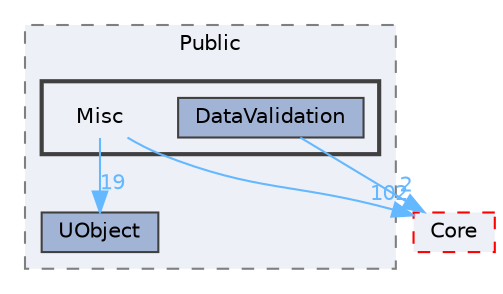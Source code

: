 digraph "Misc"
{
 // INTERACTIVE_SVG=YES
 // LATEX_PDF_SIZE
  bgcolor="transparent";
  edge [fontname=Helvetica,fontsize=10,labelfontname=Helvetica,labelfontsize=10];
  node [fontname=Helvetica,fontsize=10,shape=box,height=0.2,width=0.4];
  compound=true
  subgraph clusterdir_d202bf4e5fb27d15ff316e07c12c4ca6 {
    graph [ bgcolor="#edf0f7", pencolor="grey50", label="Public", fontname=Helvetica,fontsize=10 style="filled,dashed", URL="dir_d202bf4e5fb27d15ff316e07c12c4ca6.html",tooltip=""]
  dir_ec27b519b3809192a49df3b925bdab7c [label="UObject", fillcolor="#a2b4d6", color="grey25", style="filled", URL="dir_ec27b519b3809192a49df3b925bdab7c.html",tooltip=""];
  subgraph clusterdir_36ef1054cb691a33e11e2a36b0b8ef49 {
    graph [ bgcolor="#edf0f7", pencolor="grey25", label="", fontname=Helvetica,fontsize=10 style="filled,bold", URL="dir_36ef1054cb691a33e11e2a36b0b8ef49.html",tooltip=""]
    dir_36ef1054cb691a33e11e2a36b0b8ef49 [shape=plaintext, label="Misc"];
  dir_05ff5f2dd7da44c0f44b3974988caee3 [label="DataValidation", fillcolor="#a2b4d6", color="grey25", style="filled", URL="dir_05ff5f2dd7da44c0f44b3974988caee3.html",tooltip=""];
  }
  }
  dir_0e6cddcc9caa1238c7f3774224afaa45 [label="Core", fillcolor="#edf0f7", color="red", style="filled,dashed", URL="dir_0e6cddcc9caa1238c7f3774224afaa45.html",tooltip=""];
  dir_36ef1054cb691a33e11e2a36b0b8ef49->dir_0e6cddcc9caa1238c7f3774224afaa45 [headlabel="102", labeldistance=1.5 headhref="dir_000650_000266.html" href="dir_000650_000266.html" color="steelblue1" fontcolor="steelblue1"];
  dir_36ef1054cb691a33e11e2a36b0b8ef49->dir_ec27b519b3809192a49df3b925bdab7c [headlabel="19", labeldistance=1.5 headhref="dir_000650_001229.html" href="dir_000650_001229.html" color="steelblue1" fontcolor="steelblue1"];
  dir_05ff5f2dd7da44c0f44b3974988caee3->dir_0e6cddcc9caa1238c7f3774224afaa45 [headlabel="2", labeldistance=1.5 headhref="dir_000296_000266.html" href="dir_000296_000266.html" color="steelblue1" fontcolor="steelblue1"];
}
